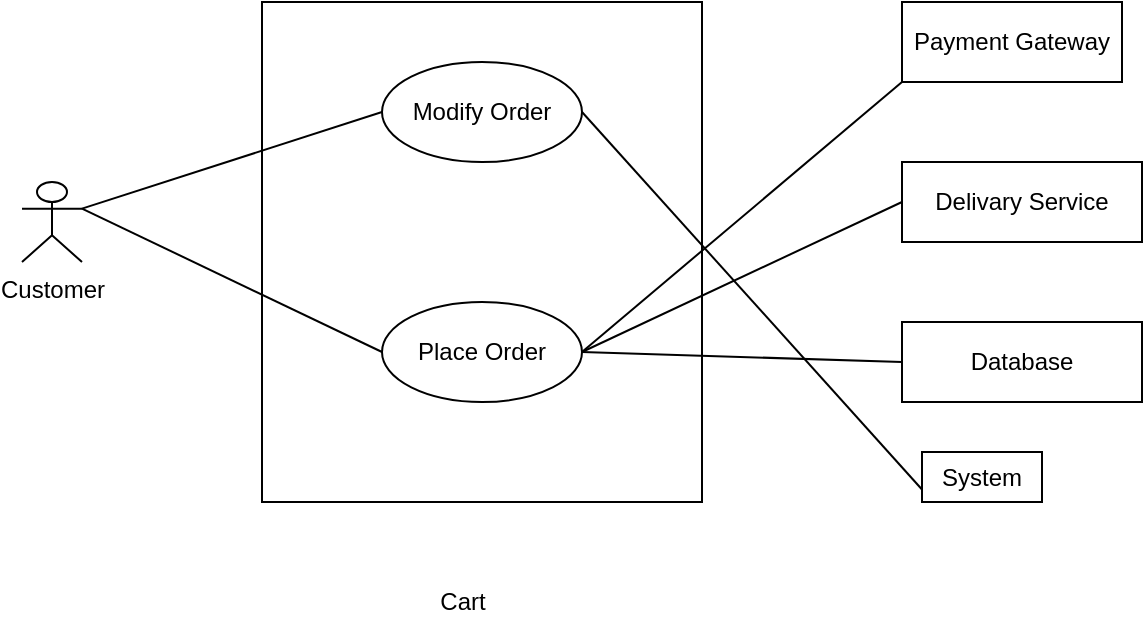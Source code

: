 <mxfile>
    <diagram id="G1Hj01Ho_66EWO3is606" name="Page-1">
        <mxGraphModel dx="628" dy="470" grid="1" gridSize="10" guides="1" tooltips="1" connect="1" arrows="1" fold="1" page="1" pageScale="1" pageWidth="850" pageHeight="1100" math="0" shadow="0">
            <root>
                <mxCell id="0"/>
                <mxCell id="1" parent="0"/>
                <mxCell id="3" value="" style="rounded=0;whiteSpace=wrap;html=1;" parent="1" vertex="1">
                    <mxGeometry x="320" y="70" width="220" height="250" as="geometry"/>
                </mxCell>
                <mxCell id="8" style="edgeStyle=none;html=1;exitX=1;exitY=0.5;exitDx=0;exitDy=0;endArrow=none;endFill=0;" parent="1" source="4" edge="1">
                    <mxGeometry relative="1" as="geometry">
                        <mxPoint x="640" y="110" as="targetPoint"/>
                    </mxGeometry>
                </mxCell>
                <mxCell id="10" style="edgeStyle=none;html=1;exitX=1;exitY=0.5;exitDx=0;exitDy=0;entryX=0;entryY=0.5;entryDx=0;entryDy=0;endArrow=none;endFill=0;" parent="1" source="4" target="7" edge="1">
                    <mxGeometry relative="1" as="geometry"/>
                </mxCell>
                <mxCell id="17" style="edgeStyle=none;html=1;exitX=1;exitY=0.5;exitDx=0;exitDy=0;entryX=0;entryY=0.5;entryDx=0;entryDy=0;endArrow=none;endFill=0;" parent="1" source="4" target="16" edge="1">
                    <mxGeometry relative="1" as="geometry"/>
                </mxCell>
                <mxCell id="4" value="Place Order" style="ellipse;whiteSpace=wrap;html=1;" parent="1" vertex="1">
                    <mxGeometry x="380" y="220" width="100" height="50" as="geometry"/>
                </mxCell>
                <mxCell id="21" style="edgeStyle=none;html=1;exitX=1;exitY=0.5;exitDx=0;exitDy=0;entryX=0;entryY=0.75;entryDx=0;entryDy=0;endArrow=none;endFill=0;" edge="1" parent="1" source="6" target="20">
                    <mxGeometry relative="1" as="geometry"/>
                </mxCell>
                <mxCell id="6" value="Modify Order" style="ellipse;whiteSpace=wrap;html=1;" parent="1" vertex="1">
                    <mxGeometry x="380" y="100" width="100" height="50" as="geometry"/>
                </mxCell>
                <mxCell id="7" value="Delivary Service" style="rounded=0;whiteSpace=wrap;html=1;" parent="1" vertex="1">
                    <mxGeometry x="640" y="150" width="120" height="40" as="geometry"/>
                </mxCell>
                <mxCell id="9" value="Payment Gateway" style="rounded=0;whiteSpace=wrap;html=1;" parent="1" vertex="1">
                    <mxGeometry x="640" y="70" width="110" height="40" as="geometry"/>
                </mxCell>
                <mxCell id="14" style="edgeStyle=none;html=1;exitX=1;exitY=0.333;exitDx=0;exitDy=0;exitPerimeter=0;entryX=0;entryY=0.5;entryDx=0;entryDy=0;endArrow=none;endFill=0;" parent="1" source="11" target="6" edge="1">
                    <mxGeometry relative="1" as="geometry"/>
                </mxCell>
                <mxCell id="15" style="edgeStyle=none;html=1;exitX=1;exitY=0.333;exitDx=0;exitDy=0;exitPerimeter=0;entryX=0;entryY=0.5;entryDx=0;entryDy=0;endArrow=none;endFill=0;" parent="1" source="11" target="4" edge="1">
                    <mxGeometry relative="1" as="geometry"/>
                </mxCell>
                <mxCell id="11" value="Customer" style="shape=umlActor;verticalLabelPosition=bottom;verticalAlign=top;html=1;outlineConnect=0;" parent="1" vertex="1">
                    <mxGeometry x="200" y="160" width="30" height="40" as="geometry"/>
                </mxCell>
                <mxCell id="16" value="Database" style="rounded=0;whiteSpace=wrap;html=1;" parent="1" vertex="1">
                    <mxGeometry x="640" y="230" width="120" height="40" as="geometry"/>
                </mxCell>
                <mxCell id="18" value="Cart" style="text;html=1;align=center;verticalAlign=middle;resizable=0;points=[];autosize=1;strokeColor=none;fillColor=none;" parent="1" vertex="1">
                    <mxGeometry x="395" y="355" width="50" height="30" as="geometry"/>
                </mxCell>
                <mxCell id="20" value="System" style="rounded=0;whiteSpace=wrap;html=1;" vertex="1" parent="1">
                    <mxGeometry x="650" y="295" width="60" height="25" as="geometry"/>
                </mxCell>
            </root>
        </mxGraphModel>
    </diagram>
</mxfile>